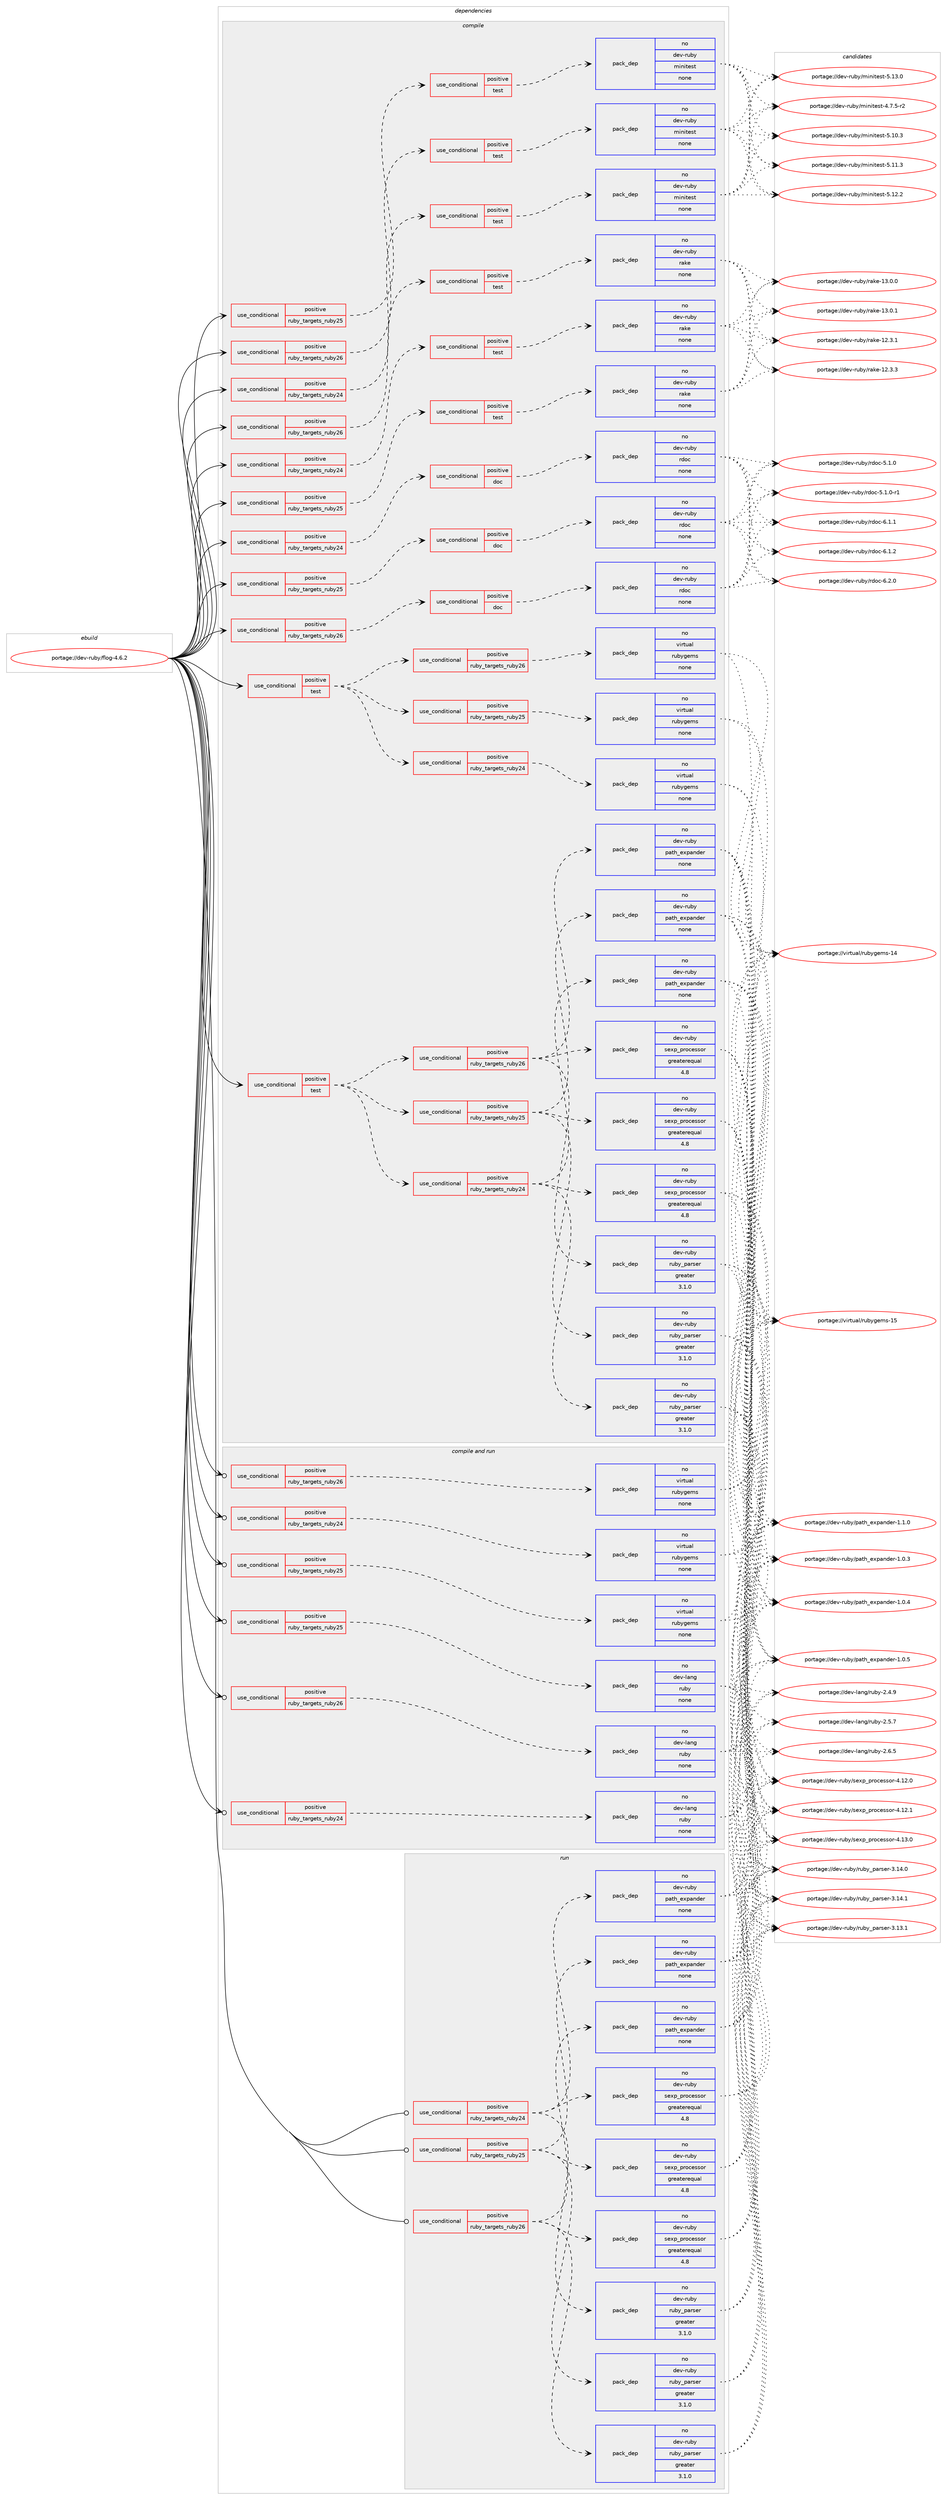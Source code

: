 digraph prolog {

# *************
# Graph options
# *************

newrank=true;
concentrate=true;
compound=true;
graph [rankdir=LR,fontname=Helvetica,fontsize=10,ranksep=1.5];#, ranksep=2.5, nodesep=0.2];
edge  [arrowhead=vee];
node  [fontname=Helvetica,fontsize=10];

# **********
# The ebuild
# **********

subgraph cluster_leftcol {
color=gray;
rank=same;
label=<<i>ebuild</i>>;
id [label="portage://dev-ruby/flog-4.6.2", color=red, width=4, href="../dev-ruby/flog-4.6.2.svg"];
}

# ****************
# The dependencies
# ****************

subgraph cluster_midcol {
color=gray;
label=<<i>dependencies</i>>;
subgraph cluster_compile {
fillcolor="#eeeeee";
style=filled;
label=<<i>compile</i>>;
subgraph cond52390 {
dependency221483 [label=<<TABLE BORDER="0" CELLBORDER="1" CELLSPACING="0" CELLPADDING="4"><TR><TD ROWSPAN="3" CELLPADDING="10">use_conditional</TD></TR><TR><TD>positive</TD></TR><TR><TD>ruby_targets_ruby24</TD></TR></TABLE>>, shape=none, color=red];
subgraph cond52391 {
dependency221484 [label=<<TABLE BORDER="0" CELLBORDER="1" CELLSPACING="0" CELLPADDING="4"><TR><TD ROWSPAN="3" CELLPADDING="10">use_conditional</TD></TR><TR><TD>positive</TD></TR><TR><TD>doc</TD></TR></TABLE>>, shape=none, color=red];
subgraph pack165611 {
dependency221485 [label=<<TABLE BORDER="0" CELLBORDER="1" CELLSPACING="0" CELLPADDING="4" WIDTH="220"><TR><TD ROWSPAN="6" CELLPADDING="30">pack_dep</TD></TR><TR><TD WIDTH="110">no</TD></TR><TR><TD>dev-ruby</TD></TR><TR><TD>rdoc</TD></TR><TR><TD>none</TD></TR><TR><TD></TD></TR></TABLE>>, shape=none, color=blue];
}
dependency221484:e -> dependency221485:w [weight=20,style="dashed",arrowhead="vee"];
}
dependency221483:e -> dependency221484:w [weight=20,style="dashed",arrowhead="vee"];
}
id:e -> dependency221483:w [weight=20,style="solid",arrowhead="vee"];
subgraph cond52392 {
dependency221486 [label=<<TABLE BORDER="0" CELLBORDER="1" CELLSPACING="0" CELLPADDING="4"><TR><TD ROWSPAN="3" CELLPADDING="10">use_conditional</TD></TR><TR><TD>positive</TD></TR><TR><TD>ruby_targets_ruby24</TD></TR></TABLE>>, shape=none, color=red];
subgraph cond52393 {
dependency221487 [label=<<TABLE BORDER="0" CELLBORDER="1" CELLSPACING="0" CELLPADDING="4"><TR><TD ROWSPAN="3" CELLPADDING="10">use_conditional</TD></TR><TR><TD>positive</TD></TR><TR><TD>test</TD></TR></TABLE>>, shape=none, color=red];
subgraph pack165612 {
dependency221488 [label=<<TABLE BORDER="0" CELLBORDER="1" CELLSPACING="0" CELLPADDING="4" WIDTH="220"><TR><TD ROWSPAN="6" CELLPADDING="30">pack_dep</TD></TR><TR><TD WIDTH="110">no</TD></TR><TR><TD>dev-ruby</TD></TR><TR><TD>minitest</TD></TR><TR><TD>none</TD></TR><TR><TD></TD></TR></TABLE>>, shape=none, color=blue];
}
dependency221487:e -> dependency221488:w [weight=20,style="dashed",arrowhead="vee"];
}
dependency221486:e -> dependency221487:w [weight=20,style="dashed",arrowhead="vee"];
}
id:e -> dependency221486:w [weight=20,style="solid",arrowhead="vee"];
subgraph cond52394 {
dependency221489 [label=<<TABLE BORDER="0" CELLBORDER="1" CELLSPACING="0" CELLPADDING="4"><TR><TD ROWSPAN="3" CELLPADDING="10">use_conditional</TD></TR><TR><TD>positive</TD></TR><TR><TD>ruby_targets_ruby24</TD></TR></TABLE>>, shape=none, color=red];
subgraph cond52395 {
dependency221490 [label=<<TABLE BORDER="0" CELLBORDER="1" CELLSPACING="0" CELLPADDING="4"><TR><TD ROWSPAN="3" CELLPADDING="10">use_conditional</TD></TR><TR><TD>positive</TD></TR><TR><TD>test</TD></TR></TABLE>>, shape=none, color=red];
subgraph pack165613 {
dependency221491 [label=<<TABLE BORDER="0" CELLBORDER="1" CELLSPACING="0" CELLPADDING="4" WIDTH="220"><TR><TD ROWSPAN="6" CELLPADDING="30">pack_dep</TD></TR><TR><TD WIDTH="110">no</TD></TR><TR><TD>dev-ruby</TD></TR><TR><TD>rake</TD></TR><TR><TD>none</TD></TR><TR><TD></TD></TR></TABLE>>, shape=none, color=blue];
}
dependency221490:e -> dependency221491:w [weight=20,style="dashed",arrowhead="vee"];
}
dependency221489:e -> dependency221490:w [weight=20,style="dashed",arrowhead="vee"];
}
id:e -> dependency221489:w [weight=20,style="solid",arrowhead="vee"];
subgraph cond52396 {
dependency221492 [label=<<TABLE BORDER="0" CELLBORDER="1" CELLSPACING="0" CELLPADDING="4"><TR><TD ROWSPAN="3" CELLPADDING="10">use_conditional</TD></TR><TR><TD>positive</TD></TR><TR><TD>ruby_targets_ruby25</TD></TR></TABLE>>, shape=none, color=red];
subgraph cond52397 {
dependency221493 [label=<<TABLE BORDER="0" CELLBORDER="1" CELLSPACING="0" CELLPADDING="4"><TR><TD ROWSPAN="3" CELLPADDING="10">use_conditional</TD></TR><TR><TD>positive</TD></TR><TR><TD>doc</TD></TR></TABLE>>, shape=none, color=red];
subgraph pack165614 {
dependency221494 [label=<<TABLE BORDER="0" CELLBORDER="1" CELLSPACING="0" CELLPADDING="4" WIDTH="220"><TR><TD ROWSPAN="6" CELLPADDING="30">pack_dep</TD></TR><TR><TD WIDTH="110">no</TD></TR><TR><TD>dev-ruby</TD></TR><TR><TD>rdoc</TD></TR><TR><TD>none</TD></TR><TR><TD></TD></TR></TABLE>>, shape=none, color=blue];
}
dependency221493:e -> dependency221494:w [weight=20,style="dashed",arrowhead="vee"];
}
dependency221492:e -> dependency221493:w [weight=20,style="dashed",arrowhead="vee"];
}
id:e -> dependency221492:w [weight=20,style="solid",arrowhead="vee"];
subgraph cond52398 {
dependency221495 [label=<<TABLE BORDER="0" CELLBORDER="1" CELLSPACING="0" CELLPADDING="4"><TR><TD ROWSPAN="3" CELLPADDING="10">use_conditional</TD></TR><TR><TD>positive</TD></TR><TR><TD>ruby_targets_ruby25</TD></TR></TABLE>>, shape=none, color=red];
subgraph cond52399 {
dependency221496 [label=<<TABLE BORDER="0" CELLBORDER="1" CELLSPACING="0" CELLPADDING="4"><TR><TD ROWSPAN="3" CELLPADDING="10">use_conditional</TD></TR><TR><TD>positive</TD></TR><TR><TD>test</TD></TR></TABLE>>, shape=none, color=red];
subgraph pack165615 {
dependency221497 [label=<<TABLE BORDER="0" CELLBORDER="1" CELLSPACING="0" CELLPADDING="4" WIDTH="220"><TR><TD ROWSPAN="6" CELLPADDING="30">pack_dep</TD></TR><TR><TD WIDTH="110">no</TD></TR><TR><TD>dev-ruby</TD></TR><TR><TD>minitest</TD></TR><TR><TD>none</TD></TR><TR><TD></TD></TR></TABLE>>, shape=none, color=blue];
}
dependency221496:e -> dependency221497:w [weight=20,style="dashed",arrowhead="vee"];
}
dependency221495:e -> dependency221496:w [weight=20,style="dashed",arrowhead="vee"];
}
id:e -> dependency221495:w [weight=20,style="solid",arrowhead="vee"];
subgraph cond52400 {
dependency221498 [label=<<TABLE BORDER="0" CELLBORDER="1" CELLSPACING="0" CELLPADDING="4"><TR><TD ROWSPAN="3" CELLPADDING="10">use_conditional</TD></TR><TR><TD>positive</TD></TR><TR><TD>ruby_targets_ruby25</TD></TR></TABLE>>, shape=none, color=red];
subgraph cond52401 {
dependency221499 [label=<<TABLE BORDER="0" CELLBORDER="1" CELLSPACING="0" CELLPADDING="4"><TR><TD ROWSPAN="3" CELLPADDING="10">use_conditional</TD></TR><TR><TD>positive</TD></TR><TR><TD>test</TD></TR></TABLE>>, shape=none, color=red];
subgraph pack165616 {
dependency221500 [label=<<TABLE BORDER="0" CELLBORDER="1" CELLSPACING="0" CELLPADDING="4" WIDTH="220"><TR><TD ROWSPAN="6" CELLPADDING="30">pack_dep</TD></TR><TR><TD WIDTH="110">no</TD></TR><TR><TD>dev-ruby</TD></TR><TR><TD>rake</TD></TR><TR><TD>none</TD></TR><TR><TD></TD></TR></TABLE>>, shape=none, color=blue];
}
dependency221499:e -> dependency221500:w [weight=20,style="dashed",arrowhead="vee"];
}
dependency221498:e -> dependency221499:w [weight=20,style="dashed",arrowhead="vee"];
}
id:e -> dependency221498:w [weight=20,style="solid",arrowhead="vee"];
subgraph cond52402 {
dependency221501 [label=<<TABLE BORDER="0" CELLBORDER="1" CELLSPACING="0" CELLPADDING="4"><TR><TD ROWSPAN="3" CELLPADDING="10">use_conditional</TD></TR><TR><TD>positive</TD></TR><TR><TD>ruby_targets_ruby26</TD></TR></TABLE>>, shape=none, color=red];
subgraph cond52403 {
dependency221502 [label=<<TABLE BORDER="0" CELLBORDER="1" CELLSPACING="0" CELLPADDING="4"><TR><TD ROWSPAN="3" CELLPADDING="10">use_conditional</TD></TR><TR><TD>positive</TD></TR><TR><TD>doc</TD></TR></TABLE>>, shape=none, color=red];
subgraph pack165617 {
dependency221503 [label=<<TABLE BORDER="0" CELLBORDER="1" CELLSPACING="0" CELLPADDING="4" WIDTH="220"><TR><TD ROWSPAN="6" CELLPADDING="30">pack_dep</TD></TR><TR><TD WIDTH="110">no</TD></TR><TR><TD>dev-ruby</TD></TR><TR><TD>rdoc</TD></TR><TR><TD>none</TD></TR><TR><TD></TD></TR></TABLE>>, shape=none, color=blue];
}
dependency221502:e -> dependency221503:w [weight=20,style="dashed",arrowhead="vee"];
}
dependency221501:e -> dependency221502:w [weight=20,style="dashed",arrowhead="vee"];
}
id:e -> dependency221501:w [weight=20,style="solid",arrowhead="vee"];
subgraph cond52404 {
dependency221504 [label=<<TABLE BORDER="0" CELLBORDER="1" CELLSPACING="0" CELLPADDING="4"><TR><TD ROWSPAN="3" CELLPADDING="10">use_conditional</TD></TR><TR><TD>positive</TD></TR><TR><TD>ruby_targets_ruby26</TD></TR></TABLE>>, shape=none, color=red];
subgraph cond52405 {
dependency221505 [label=<<TABLE BORDER="0" CELLBORDER="1" CELLSPACING="0" CELLPADDING="4"><TR><TD ROWSPAN="3" CELLPADDING="10">use_conditional</TD></TR><TR><TD>positive</TD></TR><TR><TD>test</TD></TR></TABLE>>, shape=none, color=red];
subgraph pack165618 {
dependency221506 [label=<<TABLE BORDER="0" CELLBORDER="1" CELLSPACING="0" CELLPADDING="4" WIDTH="220"><TR><TD ROWSPAN="6" CELLPADDING="30">pack_dep</TD></TR><TR><TD WIDTH="110">no</TD></TR><TR><TD>dev-ruby</TD></TR><TR><TD>minitest</TD></TR><TR><TD>none</TD></TR><TR><TD></TD></TR></TABLE>>, shape=none, color=blue];
}
dependency221505:e -> dependency221506:w [weight=20,style="dashed",arrowhead="vee"];
}
dependency221504:e -> dependency221505:w [weight=20,style="dashed",arrowhead="vee"];
}
id:e -> dependency221504:w [weight=20,style="solid",arrowhead="vee"];
subgraph cond52406 {
dependency221507 [label=<<TABLE BORDER="0" CELLBORDER="1" CELLSPACING="0" CELLPADDING="4"><TR><TD ROWSPAN="3" CELLPADDING="10">use_conditional</TD></TR><TR><TD>positive</TD></TR><TR><TD>ruby_targets_ruby26</TD></TR></TABLE>>, shape=none, color=red];
subgraph cond52407 {
dependency221508 [label=<<TABLE BORDER="0" CELLBORDER="1" CELLSPACING="0" CELLPADDING="4"><TR><TD ROWSPAN="3" CELLPADDING="10">use_conditional</TD></TR><TR><TD>positive</TD></TR><TR><TD>test</TD></TR></TABLE>>, shape=none, color=red];
subgraph pack165619 {
dependency221509 [label=<<TABLE BORDER="0" CELLBORDER="1" CELLSPACING="0" CELLPADDING="4" WIDTH="220"><TR><TD ROWSPAN="6" CELLPADDING="30">pack_dep</TD></TR><TR><TD WIDTH="110">no</TD></TR><TR><TD>dev-ruby</TD></TR><TR><TD>rake</TD></TR><TR><TD>none</TD></TR><TR><TD></TD></TR></TABLE>>, shape=none, color=blue];
}
dependency221508:e -> dependency221509:w [weight=20,style="dashed",arrowhead="vee"];
}
dependency221507:e -> dependency221508:w [weight=20,style="dashed",arrowhead="vee"];
}
id:e -> dependency221507:w [weight=20,style="solid",arrowhead="vee"];
subgraph cond52408 {
dependency221510 [label=<<TABLE BORDER="0" CELLBORDER="1" CELLSPACING="0" CELLPADDING="4"><TR><TD ROWSPAN="3" CELLPADDING="10">use_conditional</TD></TR><TR><TD>positive</TD></TR><TR><TD>test</TD></TR></TABLE>>, shape=none, color=red];
subgraph cond52409 {
dependency221511 [label=<<TABLE BORDER="0" CELLBORDER="1" CELLSPACING="0" CELLPADDING="4"><TR><TD ROWSPAN="3" CELLPADDING="10">use_conditional</TD></TR><TR><TD>positive</TD></TR><TR><TD>ruby_targets_ruby24</TD></TR></TABLE>>, shape=none, color=red];
subgraph pack165620 {
dependency221512 [label=<<TABLE BORDER="0" CELLBORDER="1" CELLSPACING="0" CELLPADDING="4" WIDTH="220"><TR><TD ROWSPAN="6" CELLPADDING="30">pack_dep</TD></TR><TR><TD WIDTH="110">no</TD></TR><TR><TD>dev-ruby</TD></TR><TR><TD>path_expander</TD></TR><TR><TD>none</TD></TR><TR><TD></TD></TR></TABLE>>, shape=none, color=blue];
}
dependency221511:e -> dependency221512:w [weight=20,style="dashed",arrowhead="vee"];
subgraph pack165621 {
dependency221513 [label=<<TABLE BORDER="0" CELLBORDER="1" CELLSPACING="0" CELLPADDING="4" WIDTH="220"><TR><TD ROWSPAN="6" CELLPADDING="30">pack_dep</TD></TR><TR><TD WIDTH="110">no</TD></TR><TR><TD>dev-ruby</TD></TR><TR><TD>ruby_parser</TD></TR><TR><TD>greater</TD></TR><TR><TD>3.1.0</TD></TR></TABLE>>, shape=none, color=blue];
}
dependency221511:e -> dependency221513:w [weight=20,style="dashed",arrowhead="vee"];
subgraph pack165622 {
dependency221514 [label=<<TABLE BORDER="0" CELLBORDER="1" CELLSPACING="0" CELLPADDING="4" WIDTH="220"><TR><TD ROWSPAN="6" CELLPADDING="30">pack_dep</TD></TR><TR><TD WIDTH="110">no</TD></TR><TR><TD>dev-ruby</TD></TR><TR><TD>sexp_processor</TD></TR><TR><TD>greaterequal</TD></TR><TR><TD>4.8</TD></TR></TABLE>>, shape=none, color=blue];
}
dependency221511:e -> dependency221514:w [weight=20,style="dashed",arrowhead="vee"];
}
dependency221510:e -> dependency221511:w [weight=20,style="dashed",arrowhead="vee"];
subgraph cond52410 {
dependency221515 [label=<<TABLE BORDER="0" CELLBORDER="1" CELLSPACING="0" CELLPADDING="4"><TR><TD ROWSPAN="3" CELLPADDING="10">use_conditional</TD></TR><TR><TD>positive</TD></TR><TR><TD>ruby_targets_ruby25</TD></TR></TABLE>>, shape=none, color=red];
subgraph pack165623 {
dependency221516 [label=<<TABLE BORDER="0" CELLBORDER="1" CELLSPACING="0" CELLPADDING="4" WIDTH="220"><TR><TD ROWSPAN="6" CELLPADDING="30">pack_dep</TD></TR><TR><TD WIDTH="110">no</TD></TR><TR><TD>dev-ruby</TD></TR><TR><TD>path_expander</TD></TR><TR><TD>none</TD></TR><TR><TD></TD></TR></TABLE>>, shape=none, color=blue];
}
dependency221515:e -> dependency221516:w [weight=20,style="dashed",arrowhead="vee"];
subgraph pack165624 {
dependency221517 [label=<<TABLE BORDER="0" CELLBORDER="1" CELLSPACING="0" CELLPADDING="4" WIDTH="220"><TR><TD ROWSPAN="6" CELLPADDING="30">pack_dep</TD></TR><TR><TD WIDTH="110">no</TD></TR><TR><TD>dev-ruby</TD></TR><TR><TD>ruby_parser</TD></TR><TR><TD>greater</TD></TR><TR><TD>3.1.0</TD></TR></TABLE>>, shape=none, color=blue];
}
dependency221515:e -> dependency221517:w [weight=20,style="dashed",arrowhead="vee"];
subgraph pack165625 {
dependency221518 [label=<<TABLE BORDER="0" CELLBORDER="1" CELLSPACING="0" CELLPADDING="4" WIDTH="220"><TR><TD ROWSPAN="6" CELLPADDING="30">pack_dep</TD></TR><TR><TD WIDTH="110">no</TD></TR><TR><TD>dev-ruby</TD></TR><TR><TD>sexp_processor</TD></TR><TR><TD>greaterequal</TD></TR><TR><TD>4.8</TD></TR></TABLE>>, shape=none, color=blue];
}
dependency221515:e -> dependency221518:w [weight=20,style="dashed",arrowhead="vee"];
}
dependency221510:e -> dependency221515:w [weight=20,style="dashed",arrowhead="vee"];
subgraph cond52411 {
dependency221519 [label=<<TABLE BORDER="0" CELLBORDER="1" CELLSPACING="0" CELLPADDING="4"><TR><TD ROWSPAN="3" CELLPADDING="10">use_conditional</TD></TR><TR><TD>positive</TD></TR><TR><TD>ruby_targets_ruby26</TD></TR></TABLE>>, shape=none, color=red];
subgraph pack165626 {
dependency221520 [label=<<TABLE BORDER="0" CELLBORDER="1" CELLSPACING="0" CELLPADDING="4" WIDTH="220"><TR><TD ROWSPAN="6" CELLPADDING="30">pack_dep</TD></TR><TR><TD WIDTH="110">no</TD></TR><TR><TD>dev-ruby</TD></TR><TR><TD>path_expander</TD></TR><TR><TD>none</TD></TR><TR><TD></TD></TR></TABLE>>, shape=none, color=blue];
}
dependency221519:e -> dependency221520:w [weight=20,style="dashed",arrowhead="vee"];
subgraph pack165627 {
dependency221521 [label=<<TABLE BORDER="0" CELLBORDER="1" CELLSPACING="0" CELLPADDING="4" WIDTH="220"><TR><TD ROWSPAN="6" CELLPADDING="30">pack_dep</TD></TR><TR><TD WIDTH="110">no</TD></TR><TR><TD>dev-ruby</TD></TR><TR><TD>ruby_parser</TD></TR><TR><TD>greater</TD></TR><TR><TD>3.1.0</TD></TR></TABLE>>, shape=none, color=blue];
}
dependency221519:e -> dependency221521:w [weight=20,style="dashed",arrowhead="vee"];
subgraph pack165628 {
dependency221522 [label=<<TABLE BORDER="0" CELLBORDER="1" CELLSPACING="0" CELLPADDING="4" WIDTH="220"><TR><TD ROWSPAN="6" CELLPADDING="30">pack_dep</TD></TR><TR><TD WIDTH="110">no</TD></TR><TR><TD>dev-ruby</TD></TR><TR><TD>sexp_processor</TD></TR><TR><TD>greaterequal</TD></TR><TR><TD>4.8</TD></TR></TABLE>>, shape=none, color=blue];
}
dependency221519:e -> dependency221522:w [weight=20,style="dashed",arrowhead="vee"];
}
dependency221510:e -> dependency221519:w [weight=20,style="dashed",arrowhead="vee"];
}
id:e -> dependency221510:w [weight=20,style="solid",arrowhead="vee"];
subgraph cond52412 {
dependency221523 [label=<<TABLE BORDER="0" CELLBORDER="1" CELLSPACING="0" CELLPADDING="4"><TR><TD ROWSPAN="3" CELLPADDING="10">use_conditional</TD></TR><TR><TD>positive</TD></TR><TR><TD>test</TD></TR></TABLE>>, shape=none, color=red];
subgraph cond52413 {
dependency221524 [label=<<TABLE BORDER="0" CELLBORDER="1" CELLSPACING="0" CELLPADDING="4"><TR><TD ROWSPAN="3" CELLPADDING="10">use_conditional</TD></TR><TR><TD>positive</TD></TR><TR><TD>ruby_targets_ruby24</TD></TR></TABLE>>, shape=none, color=red];
subgraph pack165629 {
dependency221525 [label=<<TABLE BORDER="0" CELLBORDER="1" CELLSPACING="0" CELLPADDING="4" WIDTH="220"><TR><TD ROWSPAN="6" CELLPADDING="30">pack_dep</TD></TR><TR><TD WIDTH="110">no</TD></TR><TR><TD>virtual</TD></TR><TR><TD>rubygems</TD></TR><TR><TD>none</TD></TR><TR><TD></TD></TR></TABLE>>, shape=none, color=blue];
}
dependency221524:e -> dependency221525:w [weight=20,style="dashed",arrowhead="vee"];
}
dependency221523:e -> dependency221524:w [weight=20,style="dashed",arrowhead="vee"];
subgraph cond52414 {
dependency221526 [label=<<TABLE BORDER="0" CELLBORDER="1" CELLSPACING="0" CELLPADDING="4"><TR><TD ROWSPAN="3" CELLPADDING="10">use_conditional</TD></TR><TR><TD>positive</TD></TR><TR><TD>ruby_targets_ruby25</TD></TR></TABLE>>, shape=none, color=red];
subgraph pack165630 {
dependency221527 [label=<<TABLE BORDER="0" CELLBORDER="1" CELLSPACING="0" CELLPADDING="4" WIDTH="220"><TR><TD ROWSPAN="6" CELLPADDING="30">pack_dep</TD></TR><TR><TD WIDTH="110">no</TD></TR><TR><TD>virtual</TD></TR><TR><TD>rubygems</TD></TR><TR><TD>none</TD></TR><TR><TD></TD></TR></TABLE>>, shape=none, color=blue];
}
dependency221526:e -> dependency221527:w [weight=20,style="dashed",arrowhead="vee"];
}
dependency221523:e -> dependency221526:w [weight=20,style="dashed",arrowhead="vee"];
subgraph cond52415 {
dependency221528 [label=<<TABLE BORDER="0" CELLBORDER="1" CELLSPACING="0" CELLPADDING="4"><TR><TD ROWSPAN="3" CELLPADDING="10">use_conditional</TD></TR><TR><TD>positive</TD></TR><TR><TD>ruby_targets_ruby26</TD></TR></TABLE>>, shape=none, color=red];
subgraph pack165631 {
dependency221529 [label=<<TABLE BORDER="0" CELLBORDER="1" CELLSPACING="0" CELLPADDING="4" WIDTH="220"><TR><TD ROWSPAN="6" CELLPADDING="30">pack_dep</TD></TR><TR><TD WIDTH="110">no</TD></TR><TR><TD>virtual</TD></TR><TR><TD>rubygems</TD></TR><TR><TD>none</TD></TR><TR><TD></TD></TR></TABLE>>, shape=none, color=blue];
}
dependency221528:e -> dependency221529:w [weight=20,style="dashed",arrowhead="vee"];
}
dependency221523:e -> dependency221528:w [weight=20,style="dashed",arrowhead="vee"];
}
id:e -> dependency221523:w [weight=20,style="solid",arrowhead="vee"];
}
subgraph cluster_compileandrun {
fillcolor="#eeeeee";
style=filled;
label=<<i>compile and run</i>>;
subgraph cond52416 {
dependency221530 [label=<<TABLE BORDER="0" CELLBORDER="1" CELLSPACING="0" CELLPADDING="4"><TR><TD ROWSPAN="3" CELLPADDING="10">use_conditional</TD></TR><TR><TD>positive</TD></TR><TR><TD>ruby_targets_ruby24</TD></TR></TABLE>>, shape=none, color=red];
subgraph pack165632 {
dependency221531 [label=<<TABLE BORDER="0" CELLBORDER="1" CELLSPACING="0" CELLPADDING="4" WIDTH="220"><TR><TD ROWSPAN="6" CELLPADDING="30">pack_dep</TD></TR><TR><TD WIDTH="110">no</TD></TR><TR><TD>dev-lang</TD></TR><TR><TD>ruby</TD></TR><TR><TD>none</TD></TR><TR><TD></TD></TR></TABLE>>, shape=none, color=blue];
}
dependency221530:e -> dependency221531:w [weight=20,style="dashed",arrowhead="vee"];
}
id:e -> dependency221530:w [weight=20,style="solid",arrowhead="odotvee"];
subgraph cond52417 {
dependency221532 [label=<<TABLE BORDER="0" CELLBORDER="1" CELLSPACING="0" CELLPADDING="4"><TR><TD ROWSPAN="3" CELLPADDING="10">use_conditional</TD></TR><TR><TD>positive</TD></TR><TR><TD>ruby_targets_ruby24</TD></TR></TABLE>>, shape=none, color=red];
subgraph pack165633 {
dependency221533 [label=<<TABLE BORDER="0" CELLBORDER="1" CELLSPACING="0" CELLPADDING="4" WIDTH="220"><TR><TD ROWSPAN="6" CELLPADDING="30">pack_dep</TD></TR><TR><TD WIDTH="110">no</TD></TR><TR><TD>virtual</TD></TR><TR><TD>rubygems</TD></TR><TR><TD>none</TD></TR><TR><TD></TD></TR></TABLE>>, shape=none, color=blue];
}
dependency221532:e -> dependency221533:w [weight=20,style="dashed",arrowhead="vee"];
}
id:e -> dependency221532:w [weight=20,style="solid",arrowhead="odotvee"];
subgraph cond52418 {
dependency221534 [label=<<TABLE BORDER="0" CELLBORDER="1" CELLSPACING="0" CELLPADDING="4"><TR><TD ROWSPAN="3" CELLPADDING="10">use_conditional</TD></TR><TR><TD>positive</TD></TR><TR><TD>ruby_targets_ruby25</TD></TR></TABLE>>, shape=none, color=red];
subgraph pack165634 {
dependency221535 [label=<<TABLE BORDER="0" CELLBORDER="1" CELLSPACING="0" CELLPADDING="4" WIDTH="220"><TR><TD ROWSPAN="6" CELLPADDING="30">pack_dep</TD></TR><TR><TD WIDTH="110">no</TD></TR><TR><TD>dev-lang</TD></TR><TR><TD>ruby</TD></TR><TR><TD>none</TD></TR><TR><TD></TD></TR></TABLE>>, shape=none, color=blue];
}
dependency221534:e -> dependency221535:w [weight=20,style="dashed",arrowhead="vee"];
}
id:e -> dependency221534:w [weight=20,style="solid",arrowhead="odotvee"];
subgraph cond52419 {
dependency221536 [label=<<TABLE BORDER="0" CELLBORDER="1" CELLSPACING="0" CELLPADDING="4"><TR><TD ROWSPAN="3" CELLPADDING="10">use_conditional</TD></TR><TR><TD>positive</TD></TR><TR><TD>ruby_targets_ruby25</TD></TR></TABLE>>, shape=none, color=red];
subgraph pack165635 {
dependency221537 [label=<<TABLE BORDER="0" CELLBORDER="1" CELLSPACING="0" CELLPADDING="4" WIDTH="220"><TR><TD ROWSPAN="6" CELLPADDING="30">pack_dep</TD></TR><TR><TD WIDTH="110">no</TD></TR><TR><TD>virtual</TD></TR><TR><TD>rubygems</TD></TR><TR><TD>none</TD></TR><TR><TD></TD></TR></TABLE>>, shape=none, color=blue];
}
dependency221536:e -> dependency221537:w [weight=20,style="dashed",arrowhead="vee"];
}
id:e -> dependency221536:w [weight=20,style="solid",arrowhead="odotvee"];
subgraph cond52420 {
dependency221538 [label=<<TABLE BORDER="0" CELLBORDER="1" CELLSPACING="0" CELLPADDING="4"><TR><TD ROWSPAN="3" CELLPADDING="10">use_conditional</TD></TR><TR><TD>positive</TD></TR><TR><TD>ruby_targets_ruby26</TD></TR></TABLE>>, shape=none, color=red];
subgraph pack165636 {
dependency221539 [label=<<TABLE BORDER="0" CELLBORDER="1" CELLSPACING="0" CELLPADDING="4" WIDTH="220"><TR><TD ROWSPAN="6" CELLPADDING="30">pack_dep</TD></TR><TR><TD WIDTH="110">no</TD></TR><TR><TD>dev-lang</TD></TR><TR><TD>ruby</TD></TR><TR><TD>none</TD></TR><TR><TD></TD></TR></TABLE>>, shape=none, color=blue];
}
dependency221538:e -> dependency221539:w [weight=20,style="dashed",arrowhead="vee"];
}
id:e -> dependency221538:w [weight=20,style="solid",arrowhead="odotvee"];
subgraph cond52421 {
dependency221540 [label=<<TABLE BORDER="0" CELLBORDER="1" CELLSPACING="0" CELLPADDING="4"><TR><TD ROWSPAN="3" CELLPADDING="10">use_conditional</TD></TR><TR><TD>positive</TD></TR><TR><TD>ruby_targets_ruby26</TD></TR></TABLE>>, shape=none, color=red];
subgraph pack165637 {
dependency221541 [label=<<TABLE BORDER="0" CELLBORDER="1" CELLSPACING="0" CELLPADDING="4" WIDTH="220"><TR><TD ROWSPAN="6" CELLPADDING="30">pack_dep</TD></TR><TR><TD WIDTH="110">no</TD></TR><TR><TD>virtual</TD></TR><TR><TD>rubygems</TD></TR><TR><TD>none</TD></TR><TR><TD></TD></TR></TABLE>>, shape=none, color=blue];
}
dependency221540:e -> dependency221541:w [weight=20,style="dashed",arrowhead="vee"];
}
id:e -> dependency221540:w [weight=20,style="solid",arrowhead="odotvee"];
}
subgraph cluster_run {
fillcolor="#eeeeee";
style=filled;
label=<<i>run</i>>;
subgraph cond52422 {
dependency221542 [label=<<TABLE BORDER="0" CELLBORDER="1" CELLSPACING="0" CELLPADDING="4"><TR><TD ROWSPAN="3" CELLPADDING="10">use_conditional</TD></TR><TR><TD>positive</TD></TR><TR><TD>ruby_targets_ruby24</TD></TR></TABLE>>, shape=none, color=red];
subgraph pack165638 {
dependency221543 [label=<<TABLE BORDER="0" CELLBORDER="1" CELLSPACING="0" CELLPADDING="4" WIDTH="220"><TR><TD ROWSPAN="6" CELLPADDING="30">pack_dep</TD></TR><TR><TD WIDTH="110">no</TD></TR><TR><TD>dev-ruby</TD></TR><TR><TD>path_expander</TD></TR><TR><TD>none</TD></TR><TR><TD></TD></TR></TABLE>>, shape=none, color=blue];
}
dependency221542:e -> dependency221543:w [weight=20,style="dashed",arrowhead="vee"];
subgraph pack165639 {
dependency221544 [label=<<TABLE BORDER="0" CELLBORDER="1" CELLSPACING="0" CELLPADDING="4" WIDTH="220"><TR><TD ROWSPAN="6" CELLPADDING="30">pack_dep</TD></TR><TR><TD WIDTH="110">no</TD></TR><TR><TD>dev-ruby</TD></TR><TR><TD>ruby_parser</TD></TR><TR><TD>greater</TD></TR><TR><TD>3.1.0</TD></TR></TABLE>>, shape=none, color=blue];
}
dependency221542:e -> dependency221544:w [weight=20,style="dashed",arrowhead="vee"];
subgraph pack165640 {
dependency221545 [label=<<TABLE BORDER="0" CELLBORDER="1" CELLSPACING="0" CELLPADDING="4" WIDTH="220"><TR><TD ROWSPAN="6" CELLPADDING="30">pack_dep</TD></TR><TR><TD WIDTH="110">no</TD></TR><TR><TD>dev-ruby</TD></TR><TR><TD>sexp_processor</TD></TR><TR><TD>greaterequal</TD></TR><TR><TD>4.8</TD></TR></TABLE>>, shape=none, color=blue];
}
dependency221542:e -> dependency221545:w [weight=20,style="dashed",arrowhead="vee"];
}
id:e -> dependency221542:w [weight=20,style="solid",arrowhead="odot"];
subgraph cond52423 {
dependency221546 [label=<<TABLE BORDER="0" CELLBORDER="1" CELLSPACING="0" CELLPADDING="4"><TR><TD ROWSPAN="3" CELLPADDING="10">use_conditional</TD></TR><TR><TD>positive</TD></TR><TR><TD>ruby_targets_ruby25</TD></TR></TABLE>>, shape=none, color=red];
subgraph pack165641 {
dependency221547 [label=<<TABLE BORDER="0" CELLBORDER="1" CELLSPACING="0" CELLPADDING="4" WIDTH="220"><TR><TD ROWSPAN="6" CELLPADDING="30">pack_dep</TD></TR><TR><TD WIDTH="110">no</TD></TR><TR><TD>dev-ruby</TD></TR><TR><TD>path_expander</TD></TR><TR><TD>none</TD></TR><TR><TD></TD></TR></TABLE>>, shape=none, color=blue];
}
dependency221546:e -> dependency221547:w [weight=20,style="dashed",arrowhead="vee"];
subgraph pack165642 {
dependency221548 [label=<<TABLE BORDER="0" CELLBORDER="1" CELLSPACING="0" CELLPADDING="4" WIDTH="220"><TR><TD ROWSPAN="6" CELLPADDING="30">pack_dep</TD></TR><TR><TD WIDTH="110">no</TD></TR><TR><TD>dev-ruby</TD></TR><TR><TD>ruby_parser</TD></TR><TR><TD>greater</TD></TR><TR><TD>3.1.0</TD></TR></TABLE>>, shape=none, color=blue];
}
dependency221546:e -> dependency221548:w [weight=20,style="dashed",arrowhead="vee"];
subgraph pack165643 {
dependency221549 [label=<<TABLE BORDER="0" CELLBORDER="1" CELLSPACING="0" CELLPADDING="4" WIDTH="220"><TR><TD ROWSPAN="6" CELLPADDING="30">pack_dep</TD></TR><TR><TD WIDTH="110">no</TD></TR><TR><TD>dev-ruby</TD></TR><TR><TD>sexp_processor</TD></TR><TR><TD>greaterequal</TD></TR><TR><TD>4.8</TD></TR></TABLE>>, shape=none, color=blue];
}
dependency221546:e -> dependency221549:w [weight=20,style="dashed",arrowhead="vee"];
}
id:e -> dependency221546:w [weight=20,style="solid",arrowhead="odot"];
subgraph cond52424 {
dependency221550 [label=<<TABLE BORDER="0" CELLBORDER="1" CELLSPACING="0" CELLPADDING="4"><TR><TD ROWSPAN="3" CELLPADDING="10">use_conditional</TD></TR><TR><TD>positive</TD></TR><TR><TD>ruby_targets_ruby26</TD></TR></TABLE>>, shape=none, color=red];
subgraph pack165644 {
dependency221551 [label=<<TABLE BORDER="0" CELLBORDER="1" CELLSPACING="0" CELLPADDING="4" WIDTH="220"><TR><TD ROWSPAN="6" CELLPADDING="30">pack_dep</TD></TR><TR><TD WIDTH="110">no</TD></TR><TR><TD>dev-ruby</TD></TR><TR><TD>path_expander</TD></TR><TR><TD>none</TD></TR><TR><TD></TD></TR></TABLE>>, shape=none, color=blue];
}
dependency221550:e -> dependency221551:w [weight=20,style="dashed",arrowhead="vee"];
subgraph pack165645 {
dependency221552 [label=<<TABLE BORDER="0" CELLBORDER="1" CELLSPACING="0" CELLPADDING="4" WIDTH="220"><TR><TD ROWSPAN="6" CELLPADDING="30">pack_dep</TD></TR><TR><TD WIDTH="110">no</TD></TR><TR><TD>dev-ruby</TD></TR><TR><TD>ruby_parser</TD></TR><TR><TD>greater</TD></TR><TR><TD>3.1.0</TD></TR></TABLE>>, shape=none, color=blue];
}
dependency221550:e -> dependency221552:w [weight=20,style="dashed",arrowhead="vee"];
subgraph pack165646 {
dependency221553 [label=<<TABLE BORDER="0" CELLBORDER="1" CELLSPACING="0" CELLPADDING="4" WIDTH="220"><TR><TD ROWSPAN="6" CELLPADDING="30">pack_dep</TD></TR><TR><TD WIDTH="110">no</TD></TR><TR><TD>dev-ruby</TD></TR><TR><TD>sexp_processor</TD></TR><TR><TD>greaterequal</TD></TR><TR><TD>4.8</TD></TR></TABLE>>, shape=none, color=blue];
}
dependency221550:e -> dependency221553:w [weight=20,style="dashed",arrowhead="vee"];
}
id:e -> dependency221550:w [weight=20,style="solid",arrowhead="odot"];
}
}

# **************
# The candidates
# **************

subgraph cluster_choices {
rank=same;
color=gray;
label=<<i>candidates</i>>;

subgraph choice165611 {
color=black;
nodesep=1;
choiceportage10010111845114117981214711410011199455346494648 [label="portage://dev-ruby/rdoc-5.1.0", color=red, width=4,href="../dev-ruby/rdoc-5.1.0.svg"];
choiceportage100101118451141179812147114100111994553464946484511449 [label="portage://dev-ruby/rdoc-5.1.0-r1", color=red, width=4,href="../dev-ruby/rdoc-5.1.0-r1.svg"];
choiceportage10010111845114117981214711410011199455446494649 [label="portage://dev-ruby/rdoc-6.1.1", color=red, width=4,href="../dev-ruby/rdoc-6.1.1.svg"];
choiceportage10010111845114117981214711410011199455446494650 [label="portage://dev-ruby/rdoc-6.1.2", color=red, width=4,href="../dev-ruby/rdoc-6.1.2.svg"];
choiceportage10010111845114117981214711410011199455446504648 [label="portage://dev-ruby/rdoc-6.2.0", color=red, width=4,href="../dev-ruby/rdoc-6.2.0.svg"];
dependency221485:e -> choiceportage10010111845114117981214711410011199455346494648:w [style=dotted,weight="100"];
dependency221485:e -> choiceportage100101118451141179812147114100111994553464946484511449:w [style=dotted,weight="100"];
dependency221485:e -> choiceportage10010111845114117981214711410011199455446494649:w [style=dotted,weight="100"];
dependency221485:e -> choiceportage10010111845114117981214711410011199455446494650:w [style=dotted,weight="100"];
dependency221485:e -> choiceportage10010111845114117981214711410011199455446504648:w [style=dotted,weight="100"];
}
subgraph choice165612 {
color=black;
nodesep=1;
choiceportage1001011184511411798121471091051101051161011151164552465546534511450 [label="portage://dev-ruby/minitest-4.7.5-r2", color=red, width=4,href="../dev-ruby/minitest-4.7.5-r2.svg"];
choiceportage10010111845114117981214710910511010511610111511645534649484651 [label="portage://dev-ruby/minitest-5.10.3", color=red, width=4,href="../dev-ruby/minitest-5.10.3.svg"];
choiceportage10010111845114117981214710910511010511610111511645534649494651 [label="portage://dev-ruby/minitest-5.11.3", color=red, width=4,href="../dev-ruby/minitest-5.11.3.svg"];
choiceportage10010111845114117981214710910511010511610111511645534649504650 [label="portage://dev-ruby/minitest-5.12.2", color=red, width=4,href="../dev-ruby/minitest-5.12.2.svg"];
choiceportage10010111845114117981214710910511010511610111511645534649514648 [label="portage://dev-ruby/minitest-5.13.0", color=red, width=4,href="../dev-ruby/minitest-5.13.0.svg"];
dependency221488:e -> choiceportage1001011184511411798121471091051101051161011151164552465546534511450:w [style=dotted,weight="100"];
dependency221488:e -> choiceportage10010111845114117981214710910511010511610111511645534649484651:w [style=dotted,weight="100"];
dependency221488:e -> choiceportage10010111845114117981214710910511010511610111511645534649494651:w [style=dotted,weight="100"];
dependency221488:e -> choiceportage10010111845114117981214710910511010511610111511645534649504650:w [style=dotted,weight="100"];
dependency221488:e -> choiceportage10010111845114117981214710910511010511610111511645534649514648:w [style=dotted,weight="100"];
}
subgraph choice165613 {
color=black;
nodesep=1;
choiceportage1001011184511411798121471149710710145495046514649 [label="portage://dev-ruby/rake-12.3.1", color=red, width=4,href="../dev-ruby/rake-12.3.1.svg"];
choiceportage1001011184511411798121471149710710145495046514651 [label="portage://dev-ruby/rake-12.3.3", color=red, width=4,href="../dev-ruby/rake-12.3.3.svg"];
choiceportage1001011184511411798121471149710710145495146484648 [label="portage://dev-ruby/rake-13.0.0", color=red, width=4,href="../dev-ruby/rake-13.0.0.svg"];
choiceportage1001011184511411798121471149710710145495146484649 [label="portage://dev-ruby/rake-13.0.1", color=red, width=4,href="../dev-ruby/rake-13.0.1.svg"];
dependency221491:e -> choiceportage1001011184511411798121471149710710145495046514649:w [style=dotted,weight="100"];
dependency221491:e -> choiceportage1001011184511411798121471149710710145495046514651:w [style=dotted,weight="100"];
dependency221491:e -> choiceportage1001011184511411798121471149710710145495146484648:w [style=dotted,weight="100"];
dependency221491:e -> choiceportage1001011184511411798121471149710710145495146484649:w [style=dotted,weight="100"];
}
subgraph choice165614 {
color=black;
nodesep=1;
choiceportage10010111845114117981214711410011199455346494648 [label="portage://dev-ruby/rdoc-5.1.0", color=red, width=4,href="../dev-ruby/rdoc-5.1.0.svg"];
choiceportage100101118451141179812147114100111994553464946484511449 [label="portage://dev-ruby/rdoc-5.1.0-r1", color=red, width=4,href="../dev-ruby/rdoc-5.1.0-r1.svg"];
choiceportage10010111845114117981214711410011199455446494649 [label="portage://dev-ruby/rdoc-6.1.1", color=red, width=4,href="../dev-ruby/rdoc-6.1.1.svg"];
choiceportage10010111845114117981214711410011199455446494650 [label="portage://dev-ruby/rdoc-6.1.2", color=red, width=4,href="../dev-ruby/rdoc-6.1.2.svg"];
choiceportage10010111845114117981214711410011199455446504648 [label="portage://dev-ruby/rdoc-6.2.0", color=red, width=4,href="../dev-ruby/rdoc-6.2.0.svg"];
dependency221494:e -> choiceportage10010111845114117981214711410011199455346494648:w [style=dotted,weight="100"];
dependency221494:e -> choiceportage100101118451141179812147114100111994553464946484511449:w [style=dotted,weight="100"];
dependency221494:e -> choiceportage10010111845114117981214711410011199455446494649:w [style=dotted,weight="100"];
dependency221494:e -> choiceportage10010111845114117981214711410011199455446494650:w [style=dotted,weight="100"];
dependency221494:e -> choiceportage10010111845114117981214711410011199455446504648:w [style=dotted,weight="100"];
}
subgraph choice165615 {
color=black;
nodesep=1;
choiceportage1001011184511411798121471091051101051161011151164552465546534511450 [label="portage://dev-ruby/minitest-4.7.5-r2", color=red, width=4,href="../dev-ruby/minitest-4.7.5-r2.svg"];
choiceportage10010111845114117981214710910511010511610111511645534649484651 [label="portage://dev-ruby/minitest-5.10.3", color=red, width=4,href="../dev-ruby/minitest-5.10.3.svg"];
choiceportage10010111845114117981214710910511010511610111511645534649494651 [label="portage://dev-ruby/minitest-5.11.3", color=red, width=4,href="../dev-ruby/minitest-5.11.3.svg"];
choiceportage10010111845114117981214710910511010511610111511645534649504650 [label="portage://dev-ruby/minitest-5.12.2", color=red, width=4,href="../dev-ruby/minitest-5.12.2.svg"];
choiceportage10010111845114117981214710910511010511610111511645534649514648 [label="portage://dev-ruby/minitest-5.13.0", color=red, width=4,href="../dev-ruby/minitest-5.13.0.svg"];
dependency221497:e -> choiceportage1001011184511411798121471091051101051161011151164552465546534511450:w [style=dotted,weight="100"];
dependency221497:e -> choiceportage10010111845114117981214710910511010511610111511645534649484651:w [style=dotted,weight="100"];
dependency221497:e -> choiceportage10010111845114117981214710910511010511610111511645534649494651:w [style=dotted,weight="100"];
dependency221497:e -> choiceportage10010111845114117981214710910511010511610111511645534649504650:w [style=dotted,weight="100"];
dependency221497:e -> choiceportage10010111845114117981214710910511010511610111511645534649514648:w [style=dotted,weight="100"];
}
subgraph choice165616 {
color=black;
nodesep=1;
choiceportage1001011184511411798121471149710710145495046514649 [label="portage://dev-ruby/rake-12.3.1", color=red, width=4,href="../dev-ruby/rake-12.3.1.svg"];
choiceportage1001011184511411798121471149710710145495046514651 [label="portage://dev-ruby/rake-12.3.3", color=red, width=4,href="../dev-ruby/rake-12.3.3.svg"];
choiceportage1001011184511411798121471149710710145495146484648 [label="portage://dev-ruby/rake-13.0.0", color=red, width=4,href="../dev-ruby/rake-13.0.0.svg"];
choiceportage1001011184511411798121471149710710145495146484649 [label="portage://dev-ruby/rake-13.0.1", color=red, width=4,href="../dev-ruby/rake-13.0.1.svg"];
dependency221500:e -> choiceportage1001011184511411798121471149710710145495046514649:w [style=dotted,weight="100"];
dependency221500:e -> choiceportage1001011184511411798121471149710710145495046514651:w [style=dotted,weight="100"];
dependency221500:e -> choiceportage1001011184511411798121471149710710145495146484648:w [style=dotted,weight="100"];
dependency221500:e -> choiceportage1001011184511411798121471149710710145495146484649:w [style=dotted,weight="100"];
}
subgraph choice165617 {
color=black;
nodesep=1;
choiceportage10010111845114117981214711410011199455346494648 [label="portage://dev-ruby/rdoc-5.1.0", color=red, width=4,href="../dev-ruby/rdoc-5.1.0.svg"];
choiceportage100101118451141179812147114100111994553464946484511449 [label="portage://dev-ruby/rdoc-5.1.0-r1", color=red, width=4,href="../dev-ruby/rdoc-5.1.0-r1.svg"];
choiceportage10010111845114117981214711410011199455446494649 [label="portage://dev-ruby/rdoc-6.1.1", color=red, width=4,href="../dev-ruby/rdoc-6.1.1.svg"];
choiceportage10010111845114117981214711410011199455446494650 [label="portage://dev-ruby/rdoc-6.1.2", color=red, width=4,href="../dev-ruby/rdoc-6.1.2.svg"];
choiceportage10010111845114117981214711410011199455446504648 [label="portage://dev-ruby/rdoc-6.2.0", color=red, width=4,href="../dev-ruby/rdoc-6.2.0.svg"];
dependency221503:e -> choiceportage10010111845114117981214711410011199455346494648:w [style=dotted,weight="100"];
dependency221503:e -> choiceportage100101118451141179812147114100111994553464946484511449:w [style=dotted,weight="100"];
dependency221503:e -> choiceportage10010111845114117981214711410011199455446494649:w [style=dotted,weight="100"];
dependency221503:e -> choiceportage10010111845114117981214711410011199455446494650:w [style=dotted,weight="100"];
dependency221503:e -> choiceportage10010111845114117981214711410011199455446504648:w [style=dotted,weight="100"];
}
subgraph choice165618 {
color=black;
nodesep=1;
choiceportage1001011184511411798121471091051101051161011151164552465546534511450 [label="portage://dev-ruby/minitest-4.7.5-r2", color=red, width=4,href="../dev-ruby/minitest-4.7.5-r2.svg"];
choiceportage10010111845114117981214710910511010511610111511645534649484651 [label="portage://dev-ruby/minitest-5.10.3", color=red, width=4,href="../dev-ruby/minitest-5.10.3.svg"];
choiceportage10010111845114117981214710910511010511610111511645534649494651 [label="portage://dev-ruby/minitest-5.11.3", color=red, width=4,href="../dev-ruby/minitest-5.11.3.svg"];
choiceportage10010111845114117981214710910511010511610111511645534649504650 [label="portage://dev-ruby/minitest-5.12.2", color=red, width=4,href="../dev-ruby/minitest-5.12.2.svg"];
choiceportage10010111845114117981214710910511010511610111511645534649514648 [label="portage://dev-ruby/minitest-5.13.0", color=red, width=4,href="../dev-ruby/minitest-5.13.0.svg"];
dependency221506:e -> choiceportage1001011184511411798121471091051101051161011151164552465546534511450:w [style=dotted,weight="100"];
dependency221506:e -> choiceportage10010111845114117981214710910511010511610111511645534649484651:w [style=dotted,weight="100"];
dependency221506:e -> choiceportage10010111845114117981214710910511010511610111511645534649494651:w [style=dotted,weight="100"];
dependency221506:e -> choiceportage10010111845114117981214710910511010511610111511645534649504650:w [style=dotted,weight="100"];
dependency221506:e -> choiceportage10010111845114117981214710910511010511610111511645534649514648:w [style=dotted,weight="100"];
}
subgraph choice165619 {
color=black;
nodesep=1;
choiceportage1001011184511411798121471149710710145495046514649 [label="portage://dev-ruby/rake-12.3.1", color=red, width=4,href="../dev-ruby/rake-12.3.1.svg"];
choiceportage1001011184511411798121471149710710145495046514651 [label="portage://dev-ruby/rake-12.3.3", color=red, width=4,href="../dev-ruby/rake-12.3.3.svg"];
choiceportage1001011184511411798121471149710710145495146484648 [label="portage://dev-ruby/rake-13.0.0", color=red, width=4,href="../dev-ruby/rake-13.0.0.svg"];
choiceportage1001011184511411798121471149710710145495146484649 [label="portage://dev-ruby/rake-13.0.1", color=red, width=4,href="../dev-ruby/rake-13.0.1.svg"];
dependency221509:e -> choiceportage1001011184511411798121471149710710145495046514649:w [style=dotted,weight="100"];
dependency221509:e -> choiceportage1001011184511411798121471149710710145495046514651:w [style=dotted,weight="100"];
dependency221509:e -> choiceportage1001011184511411798121471149710710145495146484648:w [style=dotted,weight="100"];
dependency221509:e -> choiceportage1001011184511411798121471149710710145495146484649:w [style=dotted,weight="100"];
}
subgraph choice165620 {
color=black;
nodesep=1;
choiceportage100101118451141179812147112971161049510112011297110100101114454946484651 [label="portage://dev-ruby/path_expander-1.0.3", color=red, width=4,href="../dev-ruby/path_expander-1.0.3.svg"];
choiceportage100101118451141179812147112971161049510112011297110100101114454946484652 [label="portage://dev-ruby/path_expander-1.0.4", color=red, width=4,href="../dev-ruby/path_expander-1.0.4.svg"];
choiceportage100101118451141179812147112971161049510112011297110100101114454946484653 [label="portage://dev-ruby/path_expander-1.0.5", color=red, width=4,href="../dev-ruby/path_expander-1.0.5.svg"];
choiceportage100101118451141179812147112971161049510112011297110100101114454946494648 [label="portage://dev-ruby/path_expander-1.1.0", color=red, width=4,href="../dev-ruby/path_expander-1.1.0.svg"];
dependency221512:e -> choiceportage100101118451141179812147112971161049510112011297110100101114454946484651:w [style=dotted,weight="100"];
dependency221512:e -> choiceportage100101118451141179812147112971161049510112011297110100101114454946484652:w [style=dotted,weight="100"];
dependency221512:e -> choiceportage100101118451141179812147112971161049510112011297110100101114454946484653:w [style=dotted,weight="100"];
dependency221512:e -> choiceportage100101118451141179812147112971161049510112011297110100101114454946494648:w [style=dotted,weight="100"];
}
subgraph choice165621 {
color=black;
nodesep=1;
choiceportage10010111845114117981214711411798121951129711411510111445514649514649 [label="portage://dev-ruby/ruby_parser-3.13.1", color=red, width=4,href="../dev-ruby/ruby_parser-3.13.1.svg"];
choiceportage10010111845114117981214711411798121951129711411510111445514649524648 [label="portage://dev-ruby/ruby_parser-3.14.0", color=red, width=4,href="../dev-ruby/ruby_parser-3.14.0.svg"];
choiceportage10010111845114117981214711411798121951129711411510111445514649524649 [label="portage://dev-ruby/ruby_parser-3.14.1", color=red, width=4,href="../dev-ruby/ruby_parser-3.14.1.svg"];
dependency221513:e -> choiceportage10010111845114117981214711411798121951129711411510111445514649514649:w [style=dotted,weight="100"];
dependency221513:e -> choiceportage10010111845114117981214711411798121951129711411510111445514649524648:w [style=dotted,weight="100"];
dependency221513:e -> choiceportage10010111845114117981214711411798121951129711411510111445514649524649:w [style=dotted,weight="100"];
}
subgraph choice165622 {
color=black;
nodesep=1;
choiceportage100101118451141179812147115101120112951121141119910111511511111445524649504648 [label="portage://dev-ruby/sexp_processor-4.12.0", color=red, width=4,href="../dev-ruby/sexp_processor-4.12.0.svg"];
choiceportage100101118451141179812147115101120112951121141119910111511511111445524649504649 [label="portage://dev-ruby/sexp_processor-4.12.1", color=red, width=4,href="../dev-ruby/sexp_processor-4.12.1.svg"];
choiceportage100101118451141179812147115101120112951121141119910111511511111445524649514648 [label="portage://dev-ruby/sexp_processor-4.13.0", color=red, width=4,href="../dev-ruby/sexp_processor-4.13.0.svg"];
dependency221514:e -> choiceportage100101118451141179812147115101120112951121141119910111511511111445524649504648:w [style=dotted,weight="100"];
dependency221514:e -> choiceportage100101118451141179812147115101120112951121141119910111511511111445524649504649:w [style=dotted,weight="100"];
dependency221514:e -> choiceportage100101118451141179812147115101120112951121141119910111511511111445524649514648:w [style=dotted,weight="100"];
}
subgraph choice165623 {
color=black;
nodesep=1;
choiceportage100101118451141179812147112971161049510112011297110100101114454946484651 [label="portage://dev-ruby/path_expander-1.0.3", color=red, width=4,href="../dev-ruby/path_expander-1.0.3.svg"];
choiceportage100101118451141179812147112971161049510112011297110100101114454946484652 [label="portage://dev-ruby/path_expander-1.0.4", color=red, width=4,href="../dev-ruby/path_expander-1.0.4.svg"];
choiceportage100101118451141179812147112971161049510112011297110100101114454946484653 [label="portage://dev-ruby/path_expander-1.0.5", color=red, width=4,href="../dev-ruby/path_expander-1.0.5.svg"];
choiceportage100101118451141179812147112971161049510112011297110100101114454946494648 [label="portage://dev-ruby/path_expander-1.1.0", color=red, width=4,href="../dev-ruby/path_expander-1.1.0.svg"];
dependency221516:e -> choiceportage100101118451141179812147112971161049510112011297110100101114454946484651:w [style=dotted,weight="100"];
dependency221516:e -> choiceportage100101118451141179812147112971161049510112011297110100101114454946484652:w [style=dotted,weight="100"];
dependency221516:e -> choiceportage100101118451141179812147112971161049510112011297110100101114454946484653:w [style=dotted,weight="100"];
dependency221516:e -> choiceportage100101118451141179812147112971161049510112011297110100101114454946494648:w [style=dotted,weight="100"];
}
subgraph choice165624 {
color=black;
nodesep=1;
choiceportage10010111845114117981214711411798121951129711411510111445514649514649 [label="portage://dev-ruby/ruby_parser-3.13.1", color=red, width=4,href="../dev-ruby/ruby_parser-3.13.1.svg"];
choiceportage10010111845114117981214711411798121951129711411510111445514649524648 [label="portage://dev-ruby/ruby_parser-3.14.0", color=red, width=4,href="../dev-ruby/ruby_parser-3.14.0.svg"];
choiceportage10010111845114117981214711411798121951129711411510111445514649524649 [label="portage://dev-ruby/ruby_parser-3.14.1", color=red, width=4,href="../dev-ruby/ruby_parser-3.14.1.svg"];
dependency221517:e -> choiceportage10010111845114117981214711411798121951129711411510111445514649514649:w [style=dotted,weight="100"];
dependency221517:e -> choiceportage10010111845114117981214711411798121951129711411510111445514649524648:w [style=dotted,weight="100"];
dependency221517:e -> choiceportage10010111845114117981214711411798121951129711411510111445514649524649:w [style=dotted,weight="100"];
}
subgraph choice165625 {
color=black;
nodesep=1;
choiceportage100101118451141179812147115101120112951121141119910111511511111445524649504648 [label="portage://dev-ruby/sexp_processor-4.12.0", color=red, width=4,href="../dev-ruby/sexp_processor-4.12.0.svg"];
choiceportage100101118451141179812147115101120112951121141119910111511511111445524649504649 [label="portage://dev-ruby/sexp_processor-4.12.1", color=red, width=4,href="../dev-ruby/sexp_processor-4.12.1.svg"];
choiceportage100101118451141179812147115101120112951121141119910111511511111445524649514648 [label="portage://dev-ruby/sexp_processor-4.13.0", color=red, width=4,href="../dev-ruby/sexp_processor-4.13.0.svg"];
dependency221518:e -> choiceportage100101118451141179812147115101120112951121141119910111511511111445524649504648:w [style=dotted,weight="100"];
dependency221518:e -> choiceportage100101118451141179812147115101120112951121141119910111511511111445524649504649:w [style=dotted,weight="100"];
dependency221518:e -> choiceportage100101118451141179812147115101120112951121141119910111511511111445524649514648:w [style=dotted,weight="100"];
}
subgraph choice165626 {
color=black;
nodesep=1;
choiceportage100101118451141179812147112971161049510112011297110100101114454946484651 [label="portage://dev-ruby/path_expander-1.0.3", color=red, width=4,href="../dev-ruby/path_expander-1.0.3.svg"];
choiceportage100101118451141179812147112971161049510112011297110100101114454946484652 [label="portage://dev-ruby/path_expander-1.0.4", color=red, width=4,href="../dev-ruby/path_expander-1.0.4.svg"];
choiceportage100101118451141179812147112971161049510112011297110100101114454946484653 [label="portage://dev-ruby/path_expander-1.0.5", color=red, width=4,href="../dev-ruby/path_expander-1.0.5.svg"];
choiceportage100101118451141179812147112971161049510112011297110100101114454946494648 [label="portage://dev-ruby/path_expander-1.1.0", color=red, width=4,href="../dev-ruby/path_expander-1.1.0.svg"];
dependency221520:e -> choiceportage100101118451141179812147112971161049510112011297110100101114454946484651:w [style=dotted,weight="100"];
dependency221520:e -> choiceportage100101118451141179812147112971161049510112011297110100101114454946484652:w [style=dotted,weight="100"];
dependency221520:e -> choiceportage100101118451141179812147112971161049510112011297110100101114454946484653:w [style=dotted,weight="100"];
dependency221520:e -> choiceportage100101118451141179812147112971161049510112011297110100101114454946494648:w [style=dotted,weight="100"];
}
subgraph choice165627 {
color=black;
nodesep=1;
choiceportage10010111845114117981214711411798121951129711411510111445514649514649 [label="portage://dev-ruby/ruby_parser-3.13.1", color=red, width=4,href="../dev-ruby/ruby_parser-3.13.1.svg"];
choiceportage10010111845114117981214711411798121951129711411510111445514649524648 [label="portage://dev-ruby/ruby_parser-3.14.0", color=red, width=4,href="../dev-ruby/ruby_parser-3.14.0.svg"];
choiceportage10010111845114117981214711411798121951129711411510111445514649524649 [label="portage://dev-ruby/ruby_parser-3.14.1", color=red, width=4,href="../dev-ruby/ruby_parser-3.14.1.svg"];
dependency221521:e -> choiceportage10010111845114117981214711411798121951129711411510111445514649514649:w [style=dotted,weight="100"];
dependency221521:e -> choiceportage10010111845114117981214711411798121951129711411510111445514649524648:w [style=dotted,weight="100"];
dependency221521:e -> choiceportage10010111845114117981214711411798121951129711411510111445514649524649:w [style=dotted,weight="100"];
}
subgraph choice165628 {
color=black;
nodesep=1;
choiceportage100101118451141179812147115101120112951121141119910111511511111445524649504648 [label="portage://dev-ruby/sexp_processor-4.12.0", color=red, width=4,href="../dev-ruby/sexp_processor-4.12.0.svg"];
choiceportage100101118451141179812147115101120112951121141119910111511511111445524649504649 [label="portage://dev-ruby/sexp_processor-4.12.1", color=red, width=4,href="../dev-ruby/sexp_processor-4.12.1.svg"];
choiceportage100101118451141179812147115101120112951121141119910111511511111445524649514648 [label="portage://dev-ruby/sexp_processor-4.13.0", color=red, width=4,href="../dev-ruby/sexp_processor-4.13.0.svg"];
dependency221522:e -> choiceportage100101118451141179812147115101120112951121141119910111511511111445524649504648:w [style=dotted,weight="100"];
dependency221522:e -> choiceportage100101118451141179812147115101120112951121141119910111511511111445524649504649:w [style=dotted,weight="100"];
dependency221522:e -> choiceportage100101118451141179812147115101120112951121141119910111511511111445524649514648:w [style=dotted,weight="100"];
}
subgraph choice165629 {
color=black;
nodesep=1;
choiceportage118105114116117971084711411798121103101109115454952 [label="portage://virtual/rubygems-14", color=red, width=4,href="../virtual/rubygems-14.svg"];
choiceportage118105114116117971084711411798121103101109115454953 [label="portage://virtual/rubygems-15", color=red, width=4,href="../virtual/rubygems-15.svg"];
dependency221525:e -> choiceportage118105114116117971084711411798121103101109115454952:w [style=dotted,weight="100"];
dependency221525:e -> choiceportage118105114116117971084711411798121103101109115454953:w [style=dotted,weight="100"];
}
subgraph choice165630 {
color=black;
nodesep=1;
choiceportage118105114116117971084711411798121103101109115454952 [label="portage://virtual/rubygems-14", color=red, width=4,href="../virtual/rubygems-14.svg"];
choiceportage118105114116117971084711411798121103101109115454953 [label="portage://virtual/rubygems-15", color=red, width=4,href="../virtual/rubygems-15.svg"];
dependency221527:e -> choiceportage118105114116117971084711411798121103101109115454952:w [style=dotted,weight="100"];
dependency221527:e -> choiceportage118105114116117971084711411798121103101109115454953:w [style=dotted,weight="100"];
}
subgraph choice165631 {
color=black;
nodesep=1;
choiceportage118105114116117971084711411798121103101109115454952 [label="portage://virtual/rubygems-14", color=red, width=4,href="../virtual/rubygems-14.svg"];
choiceportage118105114116117971084711411798121103101109115454953 [label="portage://virtual/rubygems-15", color=red, width=4,href="../virtual/rubygems-15.svg"];
dependency221529:e -> choiceportage118105114116117971084711411798121103101109115454952:w [style=dotted,weight="100"];
dependency221529:e -> choiceportage118105114116117971084711411798121103101109115454953:w [style=dotted,weight="100"];
}
subgraph choice165632 {
color=black;
nodesep=1;
choiceportage10010111845108971101034711411798121455046524657 [label="portage://dev-lang/ruby-2.4.9", color=red, width=4,href="../dev-lang/ruby-2.4.9.svg"];
choiceportage10010111845108971101034711411798121455046534655 [label="portage://dev-lang/ruby-2.5.7", color=red, width=4,href="../dev-lang/ruby-2.5.7.svg"];
choiceportage10010111845108971101034711411798121455046544653 [label="portage://dev-lang/ruby-2.6.5", color=red, width=4,href="../dev-lang/ruby-2.6.5.svg"];
dependency221531:e -> choiceportage10010111845108971101034711411798121455046524657:w [style=dotted,weight="100"];
dependency221531:e -> choiceportage10010111845108971101034711411798121455046534655:w [style=dotted,weight="100"];
dependency221531:e -> choiceportage10010111845108971101034711411798121455046544653:w [style=dotted,weight="100"];
}
subgraph choice165633 {
color=black;
nodesep=1;
choiceportage118105114116117971084711411798121103101109115454952 [label="portage://virtual/rubygems-14", color=red, width=4,href="../virtual/rubygems-14.svg"];
choiceportage118105114116117971084711411798121103101109115454953 [label="portage://virtual/rubygems-15", color=red, width=4,href="../virtual/rubygems-15.svg"];
dependency221533:e -> choiceportage118105114116117971084711411798121103101109115454952:w [style=dotted,weight="100"];
dependency221533:e -> choiceportage118105114116117971084711411798121103101109115454953:w [style=dotted,weight="100"];
}
subgraph choice165634 {
color=black;
nodesep=1;
choiceportage10010111845108971101034711411798121455046524657 [label="portage://dev-lang/ruby-2.4.9", color=red, width=4,href="../dev-lang/ruby-2.4.9.svg"];
choiceportage10010111845108971101034711411798121455046534655 [label="portage://dev-lang/ruby-2.5.7", color=red, width=4,href="../dev-lang/ruby-2.5.7.svg"];
choiceportage10010111845108971101034711411798121455046544653 [label="portage://dev-lang/ruby-2.6.5", color=red, width=4,href="../dev-lang/ruby-2.6.5.svg"];
dependency221535:e -> choiceportage10010111845108971101034711411798121455046524657:w [style=dotted,weight="100"];
dependency221535:e -> choiceportage10010111845108971101034711411798121455046534655:w [style=dotted,weight="100"];
dependency221535:e -> choiceportage10010111845108971101034711411798121455046544653:w [style=dotted,weight="100"];
}
subgraph choice165635 {
color=black;
nodesep=1;
choiceportage118105114116117971084711411798121103101109115454952 [label="portage://virtual/rubygems-14", color=red, width=4,href="../virtual/rubygems-14.svg"];
choiceportage118105114116117971084711411798121103101109115454953 [label="portage://virtual/rubygems-15", color=red, width=4,href="../virtual/rubygems-15.svg"];
dependency221537:e -> choiceportage118105114116117971084711411798121103101109115454952:w [style=dotted,weight="100"];
dependency221537:e -> choiceportage118105114116117971084711411798121103101109115454953:w [style=dotted,weight="100"];
}
subgraph choice165636 {
color=black;
nodesep=1;
choiceportage10010111845108971101034711411798121455046524657 [label="portage://dev-lang/ruby-2.4.9", color=red, width=4,href="../dev-lang/ruby-2.4.9.svg"];
choiceportage10010111845108971101034711411798121455046534655 [label="portage://dev-lang/ruby-2.5.7", color=red, width=4,href="../dev-lang/ruby-2.5.7.svg"];
choiceportage10010111845108971101034711411798121455046544653 [label="portage://dev-lang/ruby-2.6.5", color=red, width=4,href="../dev-lang/ruby-2.6.5.svg"];
dependency221539:e -> choiceportage10010111845108971101034711411798121455046524657:w [style=dotted,weight="100"];
dependency221539:e -> choiceportage10010111845108971101034711411798121455046534655:w [style=dotted,weight="100"];
dependency221539:e -> choiceportage10010111845108971101034711411798121455046544653:w [style=dotted,weight="100"];
}
subgraph choice165637 {
color=black;
nodesep=1;
choiceportage118105114116117971084711411798121103101109115454952 [label="portage://virtual/rubygems-14", color=red, width=4,href="../virtual/rubygems-14.svg"];
choiceportage118105114116117971084711411798121103101109115454953 [label="portage://virtual/rubygems-15", color=red, width=4,href="../virtual/rubygems-15.svg"];
dependency221541:e -> choiceportage118105114116117971084711411798121103101109115454952:w [style=dotted,weight="100"];
dependency221541:e -> choiceportage118105114116117971084711411798121103101109115454953:w [style=dotted,weight="100"];
}
subgraph choice165638 {
color=black;
nodesep=1;
choiceportage100101118451141179812147112971161049510112011297110100101114454946484651 [label="portage://dev-ruby/path_expander-1.0.3", color=red, width=4,href="../dev-ruby/path_expander-1.0.3.svg"];
choiceportage100101118451141179812147112971161049510112011297110100101114454946484652 [label="portage://dev-ruby/path_expander-1.0.4", color=red, width=4,href="../dev-ruby/path_expander-1.0.4.svg"];
choiceportage100101118451141179812147112971161049510112011297110100101114454946484653 [label="portage://dev-ruby/path_expander-1.0.5", color=red, width=4,href="../dev-ruby/path_expander-1.0.5.svg"];
choiceportage100101118451141179812147112971161049510112011297110100101114454946494648 [label="portage://dev-ruby/path_expander-1.1.0", color=red, width=4,href="../dev-ruby/path_expander-1.1.0.svg"];
dependency221543:e -> choiceportage100101118451141179812147112971161049510112011297110100101114454946484651:w [style=dotted,weight="100"];
dependency221543:e -> choiceportage100101118451141179812147112971161049510112011297110100101114454946484652:w [style=dotted,weight="100"];
dependency221543:e -> choiceportage100101118451141179812147112971161049510112011297110100101114454946484653:w [style=dotted,weight="100"];
dependency221543:e -> choiceportage100101118451141179812147112971161049510112011297110100101114454946494648:w [style=dotted,weight="100"];
}
subgraph choice165639 {
color=black;
nodesep=1;
choiceportage10010111845114117981214711411798121951129711411510111445514649514649 [label="portage://dev-ruby/ruby_parser-3.13.1", color=red, width=4,href="../dev-ruby/ruby_parser-3.13.1.svg"];
choiceportage10010111845114117981214711411798121951129711411510111445514649524648 [label="portage://dev-ruby/ruby_parser-3.14.0", color=red, width=4,href="../dev-ruby/ruby_parser-3.14.0.svg"];
choiceportage10010111845114117981214711411798121951129711411510111445514649524649 [label="portage://dev-ruby/ruby_parser-3.14.1", color=red, width=4,href="../dev-ruby/ruby_parser-3.14.1.svg"];
dependency221544:e -> choiceportage10010111845114117981214711411798121951129711411510111445514649514649:w [style=dotted,weight="100"];
dependency221544:e -> choiceportage10010111845114117981214711411798121951129711411510111445514649524648:w [style=dotted,weight="100"];
dependency221544:e -> choiceportage10010111845114117981214711411798121951129711411510111445514649524649:w [style=dotted,weight="100"];
}
subgraph choice165640 {
color=black;
nodesep=1;
choiceportage100101118451141179812147115101120112951121141119910111511511111445524649504648 [label="portage://dev-ruby/sexp_processor-4.12.0", color=red, width=4,href="../dev-ruby/sexp_processor-4.12.0.svg"];
choiceportage100101118451141179812147115101120112951121141119910111511511111445524649504649 [label="portage://dev-ruby/sexp_processor-4.12.1", color=red, width=4,href="../dev-ruby/sexp_processor-4.12.1.svg"];
choiceportage100101118451141179812147115101120112951121141119910111511511111445524649514648 [label="portage://dev-ruby/sexp_processor-4.13.0", color=red, width=4,href="../dev-ruby/sexp_processor-4.13.0.svg"];
dependency221545:e -> choiceportage100101118451141179812147115101120112951121141119910111511511111445524649504648:w [style=dotted,weight="100"];
dependency221545:e -> choiceportage100101118451141179812147115101120112951121141119910111511511111445524649504649:w [style=dotted,weight="100"];
dependency221545:e -> choiceportage100101118451141179812147115101120112951121141119910111511511111445524649514648:w [style=dotted,weight="100"];
}
subgraph choice165641 {
color=black;
nodesep=1;
choiceportage100101118451141179812147112971161049510112011297110100101114454946484651 [label="portage://dev-ruby/path_expander-1.0.3", color=red, width=4,href="../dev-ruby/path_expander-1.0.3.svg"];
choiceportage100101118451141179812147112971161049510112011297110100101114454946484652 [label="portage://dev-ruby/path_expander-1.0.4", color=red, width=4,href="../dev-ruby/path_expander-1.0.4.svg"];
choiceportage100101118451141179812147112971161049510112011297110100101114454946484653 [label="portage://dev-ruby/path_expander-1.0.5", color=red, width=4,href="../dev-ruby/path_expander-1.0.5.svg"];
choiceportage100101118451141179812147112971161049510112011297110100101114454946494648 [label="portage://dev-ruby/path_expander-1.1.0", color=red, width=4,href="../dev-ruby/path_expander-1.1.0.svg"];
dependency221547:e -> choiceportage100101118451141179812147112971161049510112011297110100101114454946484651:w [style=dotted,weight="100"];
dependency221547:e -> choiceportage100101118451141179812147112971161049510112011297110100101114454946484652:w [style=dotted,weight="100"];
dependency221547:e -> choiceportage100101118451141179812147112971161049510112011297110100101114454946484653:w [style=dotted,weight="100"];
dependency221547:e -> choiceportage100101118451141179812147112971161049510112011297110100101114454946494648:w [style=dotted,weight="100"];
}
subgraph choice165642 {
color=black;
nodesep=1;
choiceportage10010111845114117981214711411798121951129711411510111445514649514649 [label="portage://dev-ruby/ruby_parser-3.13.1", color=red, width=4,href="../dev-ruby/ruby_parser-3.13.1.svg"];
choiceportage10010111845114117981214711411798121951129711411510111445514649524648 [label="portage://dev-ruby/ruby_parser-3.14.0", color=red, width=4,href="../dev-ruby/ruby_parser-3.14.0.svg"];
choiceportage10010111845114117981214711411798121951129711411510111445514649524649 [label="portage://dev-ruby/ruby_parser-3.14.1", color=red, width=4,href="../dev-ruby/ruby_parser-3.14.1.svg"];
dependency221548:e -> choiceportage10010111845114117981214711411798121951129711411510111445514649514649:w [style=dotted,weight="100"];
dependency221548:e -> choiceportage10010111845114117981214711411798121951129711411510111445514649524648:w [style=dotted,weight="100"];
dependency221548:e -> choiceportage10010111845114117981214711411798121951129711411510111445514649524649:w [style=dotted,weight="100"];
}
subgraph choice165643 {
color=black;
nodesep=1;
choiceportage100101118451141179812147115101120112951121141119910111511511111445524649504648 [label="portage://dev-ruby/sexp_processor-4.12.0", color=red, width=4,href="../dev-ruby/sexp_processor-4.12.0.svg"];
choiceportage100101118451141179812147115101120112951121141119910111511511111445524649504649 [label="portage://dev-ruby/sexp_processor-4.12.1", color=red, width=4,href="../dev-ruby/sexp_processor-4.12.1.svg"];
choiceportage100101118451141179812147115101120112951121141119910111511511111445524649514648 [label="portage://dev-ruby/sexp_processor-4.13.0", color=red, width=4,href="../dev-ruby/sexp_processor-4.13.0.svg"];
dependency221549:e -> choiceportage100101118451141179812147115101120112951121141119910111511511111445524649504648:w [style=dotted,weight="100"];
dependency221549:e -> choiceportage100101118451141179812147115101120112951121141119910111511511111445524649504649:w [style=dotted,weight="100"];
dependency221549:e -> choiceportage100101118451141179812147115101120112951121141119910111511511111445524649514648:w [style=dotted,weight="100"];
}
subgraph choice165644 {
color=black;
nodesep=1;
choiceportage100101118451141179812147112971161049510112011297110100101114454946484651 [label="portage://dev-ruby/path_expander-1.0.3", color=red, width=4,href="../dev-ruby/path_expander-1.0.3.svg"];
choiceportage100101118451141179812147112971161049510112011297110100101114454946484652 [label="portage://dev-ruby/path_expander-1.0.4", color=red, width=4,href="../dev-ruby/path_expander-1.0.4.svg"];
choiceportage100101118451141179812147112971161049510112011297110100101114454946484653 [label="portage://dev-ruby/path_expander-1.0.5", color=red, width=4,href="../dev-ruby/path_expander-1.0.5.svg"];
choiceportage100101118451141179812147112971161049510112011297110100101114454946494648 [label="portage://dev-ruby/path_expander-1.1.0", color=red, width=4,href="../dev-ruby/path_expander-1.1.0.svg"];
dependency221551:e -> choiceportage100101118451141179812147112971161049510112011297110100101114454946484651:w [style=dotted,weight="100"];
dependency221551:e -> choiceportage100101118451141179812147112971161049510112011297110100101114454946484652:w [style=dotted,weight="100"];
dependency221551:e -> choiceportage100101118451141179812147112971161049510112011297110100101114454946484653:w [style=dotted,weight="100"];
dependency221551:e -> choiceportage100101118451141179812147112971161049510112011297110100101114454946494648:w [style=dotted,weight="100"];
}
subgraph choice165645 {
color=black;
nodesep=1;
choiceportage10010111845114117981214711411798121951129711411510111445514649514649 [label="portage://dev-ruby/ruby_parser-3.13.1", color=red, width=4,href="../dev-ruby/ruby_parser-3.13.1.svg"];
choiceportage10010111845114117981214711411798121951129711411510111445514649524648 [label="portage://dev-ruby/ruby_parser-3.14.0", color=red, width=4,href="../dev-ruby/ruby_parser-3.14.0.svg"];
choiceportage10010111845114117981214711411798121951129711411510111445514649524649 [label="portage://dev-ruby/ruby_parser-3.14.1", color=red, width=4,href="../dev-ruby/ruby_parser-3.14.1.svg"];
dependency221552:e -> choiceportage10010111845114117981214711411798121951129711411510111445514649514649:w [style=dotted,weight="100"];
dependency221552:e -> choiceportage10010111845114117981214711411798121951129711411510111445514649524648:w [style=dotted,weight="100"];
dependency221552:e -> choiceportage10010111845114117981214711411798121951129711411510111445514649524649:w [style=dotted,weight="100"];
}
subgraph choice165646 {
color=black;
nodesep=1;
choiceportage100101118451141179812147115101120112951121141119910111511511111445524649504648 [label="portage://dev-ruby/sexp_processor-4.12.0", color=red, width=4,href="../dev-ruby/sexp_processor-4.12.0.svg"];
choiceportage100101118451141179812147115101120112951121141119910111511511111445524649504649 [label="portage://dev-ruby/sexp_processor-4.12.1", color=red, width=4,href="../dev-ruby/sexp_processor-4.12.1.svg"];
choiceportage100101118451141179812147115101120112951121141119910111511511111445524649514648 [label="portage://dev-ruby/sexp_processor-4.13.0", color=red, width=4,href="../dev-ruby/sexp_processor-4.13.0.svg"];
dependency221553:e -> choiceportage100101118451141179812147115101120112951121141119910111511511111445524649504648:w [style=dotted,weight="100"];
dependency221553:e -> choiceportage100101118451141179812147115101120112951121141119910111511511111445524649504649:w [style=dotted,weight="100"];
dependency221553:e -> choiceportage100101118451141179812147115101120112951121141119910111511511111445524649514648:w [style=dotted,weight="100"];
}
}

}
